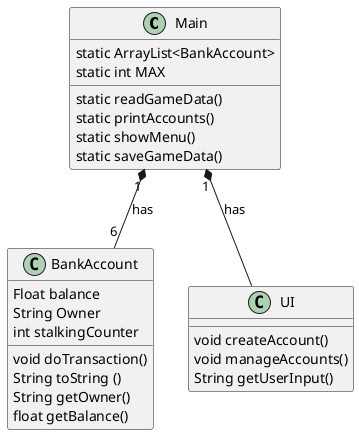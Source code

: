 @startuml
'https://plantuml.com/sequence-diagram

Main "1" *-- "6" BankAccount : has
Main "1" *-- UI : has

BankAccount : Float balance
BankAccount : String Owner
BankAccount : int stalkingCounter
BankAccount : void doTransaction()
BankAccount : String toString ()
BankAccount : String getOwner()
BankAccount : float getBalance()

UI : void createAccount()
UI : void manageAccounts()
UI : String getUserInput()

Main : static ArrayList<BankAccount>
Main : static int MAX
Main : static readGameData()
Main : static printAccounts()
Main : static showMenu()
Main : static saveGameData()

@enduml